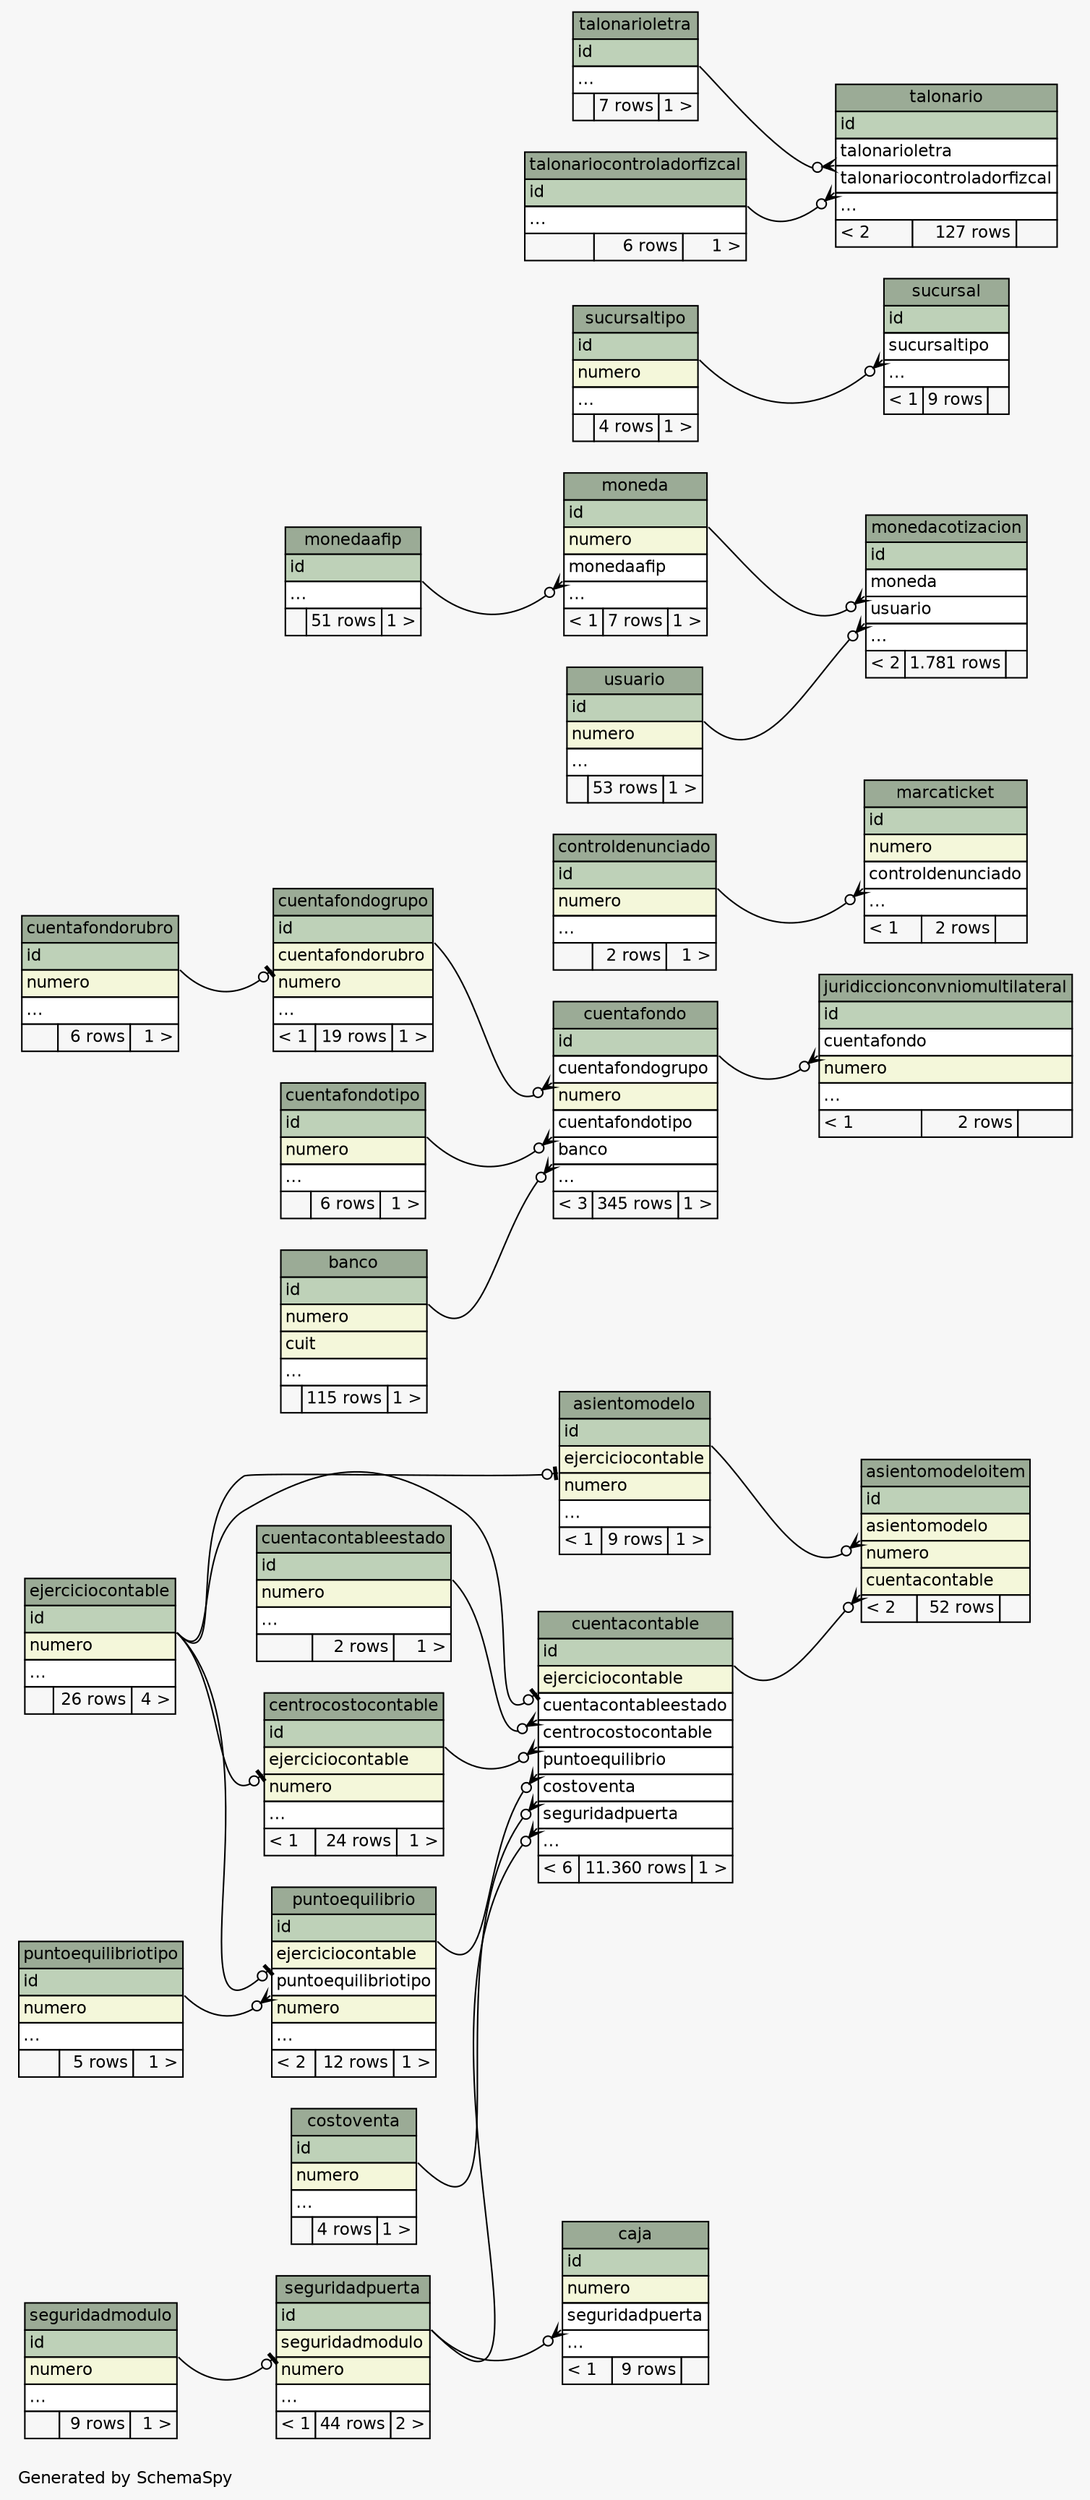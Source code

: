 // dot 2.2.1 on Windows 10 10.0
// SchemaSpy rev 590
digraph "compactRelationshipsDiagram" {
  graph [
    rankdir="RL"
    bgcolor="#f7f7f7"
    label="\nGenerated by SchemaSpy"
    labeljust="l"
    nodesep="0.18"
    ranksep="0.46"
    fontname="Helvetica"
    fontsize="11"
  ];
  node [
    fontname="Helvetica"
    fontsize="11"
    shape="plaintext"
  ];
  edge [
    arrowsize="0.8"
  ];
  "asientomodelo" [
    label=<
    <TABLE BORDER="0" CELLBORDER="1" CELLSPACING="0" BGCOLOR="#ffffff">
      <TR><TD COLSPAN="3" BGCOLOR="#9bab96" ALIGN="CENTER">asientomodelo</TD></TR>
      <TR><TD PORT="id" COLSPAN="3" BGCOLOR="#bed1b8" ALIGN="LEFT">id</TD></TR>
      <TR><TD PORT="ejerciciocontable" COLSPAN="3" BGCOLOR="#f4f7da" ALIGN="LEFT">ejerciciocontable</TD></TR>
      <TR><TD PORT="numero" COLSPAN="3" BGCOLOR="#f4f7da" ALIGN="LEFT">numero</TD></TR>
      <TR><TD PORT="elipses" COLSPAN="3" ALIGN="LEFT">...</TD></TR>
      <TR><TD ALIGN="LEFT" BGCOLOR="#f7f7f7">&lt; 1</TD><TD ALIGN="RIGHT" BGCOLOR="#f7f7f7">9 rows</TD><TD ALIGN="RIGHT" BGCOLOR="#f7f7f7">1 &gt;</TD></TR>
    </TABLE>>
    URL="tables/asientomodelo.html"
    tooltip="asientomodelo"
  ];
  "asientomodeloitem" [
    label=<
    <TABLE BORDER="0" CELLBORDER="1" CELLSPACING="0" BGCOLOR="#ffffff">
      <TR><TD COLSPAN="3" BGCOLOR="#9bab96" ALIGN="CENTER">asientomodeloitem</TD></TR>
      <TR><TD PORT="id" COLSPAN="3" BGCOLOR="#bed1b8" ALIGN="LEFT">id</TD></TR>
      <TR><TD PORT="asientomodelo" COLSPAN="3" BGCOLOR="#f4f7da" ALIGN="LEFT">asientomodelo</TD></TR>
      <TR><TD PORT="numero" COLSPAN="3" BGCOLOR="#f4f7da" ALIGN="LEFT">numero</TD></TR>
      <TR><TD PORT="cuentacontable" COLSPAN="3" BGCOLOR="#f4f7da" ALIGN="LEFT">cuentacontable</TD></TR>
      <TR><TD ALIGN="LEFT" BGCOLOR="#f7f7f7">&lt; 2</TD><TD ALIGN="RIGHT" BGCOLOR="#f7f7f7">52 rows</TD><TD ALIGN="RIGHT" BGCOLOR="#f7f7f7">  </TD></TR>
    </TABLE>>
    URL="tables/asientomodeloitem.html"
    tooltip="asientomodeloitem"
  ];
  "banco" [
    label=<
    <TABLE BORDER="0" CELLBORDER="1" CELLSPACING="0" BGCOLOR="#ffffff">
      <TR><TD COLSPAN="3" BGCOLOR="#9bab96" ALIGN="CENTER">banco</TD></TR>
      <TR><TD PORT="id" COLSPAN="3" BGCOLOR="#bed1b8" ALIGN="LEFT">id</TD></TR>
      <TR><TD PORT="numero" COLSPAN="3" BGCOLOR="#f4f7da" ALIGN="LEFT">numero</TD></TR>
      <TR><TD PORT="cuit" COLSPAN="3" BGCOLOR="#f4f7da" ALIGN="LEFT">cuit</TD></TR>
      <TR><TD PORT="elipses" COLSPAN="3" ALIGN="LEFT">...</TD></TR>
      <TR><TD ALIGN="LEFT" BGCOLOR="#f7f7f7">  </TD><TD ALIGN="RIGHT" BGCOLOR="#f7f7f7">115 rows</TD><TD ALIGN="RIGHT" BGCOLOR="#f7f7f7">1 &gt;</TD></TR>
    </TABLE>>
    URL="tables/banco.html"
    tooltip="banco"
  ];
  "caja" [
    label=<
    <TABLE BORDER="0" CELLBORDER="1" CELLSPACING="0" BGCOLOR="#ffffff">
      <TR><TD COLSPAN="3" BGCOLOR="#9bab96" ALIGN="CENTER">caja</TD></TR>
      <TR><TD PORT="id" COLSPAN="3" BGCOLOR="#bed1b8" ALIGN="LEFT">id</TD></TR>
      <TR><TD PORT="numero" COLSPAN="3" BGCOLOR="#f4f7da" ALIGN="LEFT">numero</TD></TR>
      <TR><TD PORT="seguridadpuerta" COLSPAN="3" ALIGN="LEFT">seguridadpuerta</TD></TR>
      <TR><TD PORT="elipses" COLSPAN="3" ALIGN="LEFT">...</TD></TR>
      <TR><TD ALIGN="LEFT" BGCOLOR="#f7f7f7">&lt; 1</TD><TD ALIGN="RIGHT" BGCOLOR="#f7f7f7">9 rows</TD><TD ALIGN="RIGHT" BGCOLOR="#f7f7f7">  </TD></TR>
    </TABLE>>
    URL="tables/caja.html"
    tooltip="caja"
  ];
  "centrocostocontable" [
    label=<
    <TABLE BORDER="0" CELLBORDER="1" CELLSPACING="0" BGCOLOR="#ffffff">
      <TR><TD COLSPAN="3" BGCOLOR="#9bab96" ALIGN="CENTER">centrocostocontable</TD></TR>
      <TR><TD PORT="id" COLSPAN="3" BGCOLOR="#bed1b8" ALIGN="LEFT">id</TD></TR>
      <TR><TD PORT="ejerciciocontable" COLSPAN="3" BGCOLOR="#f4f7da" ALIGN="LEFT">ejerciciocontable</TD></TR>
      <TR><TD PORT="numero" COLSPAN="3" BGCOLOR="#f4f7da" ALIGN="LEFT">numero</TD></TR>
      <TR><TD PORT="elipses" COLSPAN="3" ALIGN="LEFT">...</TD></TR>
      <TR><TD ALIGN="LEFT" BGCOLOR="#f7f7f7">&lt; 1</TD><TD ALIGN="RIGHT" BGCOLOR="#f7f7f7">24 rows</TD><TD ALIGN="RIGHT" BGCOLOR="#f7f7f7">1 &gt;</TD></TR>
    </TABLE>>
    URL="tables/centrocostocontable.html"
    tooltip="centrocostocontable"
  ];
  "controldenunciado" [
    label=<
    <TABLE BORDER="0" CELLBORDER="1" CELLSPACING="0" BGCOLOR="#ffffff">
      <TR><TD COLSPAN="3" BGCOLOR="#9bab96" ALIGN="CENTER">controldenunciado</TD></TR>
      <TR><TD PORT="id" COLSPAN="3" BGCOLOR="#bed1b8" ALIGN="LEFT">id</TD></TR>
      <TR><TD PORT="numero" COLSPAN="3" BGCOLOR="#f4f7da" ALIGN="LEFT">numero</TD></TR>
      <TR><TD PORT="elipses" COLSPAN="3" ALIGN="LEFT">...</TD></TR>
      <TR><TD ALIGN="LEFT" BGCOLOR="#f7f7f7">  </TD><TD ALIGN="RIGHT" BGCOLOR="#f7f7f7">2 rows</TD><TD ALIGN="RIGHT" BGCOLOR="#f7f7f7">1 &gt;</TD></TR>
    </TABLE>>
    URL="tables/controldenunciado.html"
    tooltip="controldenunciado"
  ];
  "costoventa" [
    label=<
    <TABLE BORDER="0" CELLBORDER="1" CELLSPACING="0" BGCOLOR="#ffffff">
      <TR><TD COLSPAN="3" BGCOLOR="#9bab96" ALIGN="CENTER">costoventa</TD></TR>
      <TR><TD PORT="id" COLSPAN="3" BGCOLOR="#bed1b8" ALIGN="LEFT">id</TD></TR>
      <TR><TD PORT="numero" COLSPAN="3" BGCOLOR="#f4f7da" ALIGN="LEFT">numero</TD></TR>
      <TR><TD PORT="elipses" COLSPAN="3" ALIGN="LEFT">...</TD></TR>
      <TR><TD ALIGN="LEFT" BGCOLOR="#f7f7f7">  </TD><TD ALIGN="RIGHT" BGCOLOR="#f7f7f7">4 rows</TD><TD ALIGN="RIGHT" BGCOLOR="#f7f7f7">1 &gt;</TD></TR>
    </TABLE>>
    URL="tables/costoventa.html"
    tooltip="costoventa"
  ];
  "cuentacontable" [
    label=<
    <TABLE BORDER="0" CELLBORDER="1" CELLSPACING="0" BGCOLOR="#ffffff">
      <TR><TD COLSPAN="3" BGCOLOR="#9bab96" ALIGN="CENTER">cuentacontable</TD></TR>
      <TR><TD PORT="id" COLSPAN="3" BGCOLOR="#bed1b8" ALIGN="LEFT">id</TD></TR>
      <TR><TD PORT="ejerciciocontable" COLSPAN="3" BGCOLOR="#f4f7da" ALIGN="LEFT">ejerciciocontable</TD></TR>
      <TR><TD PORT="cuentacontableestado" COLSPAN="3" ALIGN="LEFT">cuentacontableestado</TD></TR>
      <TR><TD PORT="centrocostocontable" COLSPAN="3" ALIGN="LEFT">centrocostocontable</TD></TR>
      <TR><TD PORT="puntoequilibrio" COLSPAN="3" ALIGN="LEFT">puntoequilibrio</TD></TR>
      <TR><TD PORT="costoventa" COLSPAN="3" ALIGN="LEFT">costoventa</TD></TR>
      <TR><TD PORT="seguridadpuerta" COLSPAN="3" ALIGN="LEFT">seguridadpuerta</TD></TR>
      <TR><TD PORT="elipses" COLSPAN="3" ALIGN="LEFT">...</TD></TR>
      <TR><TD ALIGN="LEFT" BGCOLOR="#f7f7f7">&lt; 6</TD><TD ALIGN="RIGHT" BGCOLOR="#f7f7f7">11.360 rows</TD><TD ALIGN="RIGHT" BGCOLOR="#f7f7f7">1 &gt;</TD></TR>
    </TABLE>>
    URL="tables/cuentacontable.html"
    tooltip="cuentacontable"
  ];
  "cuentacontableestado" [
    label=<
    <TABLE BORDER="0" CELLBORDER="1" CELLSPACING="0" BGCOLOR="#ffffff">
      <TR><TD COLSPAN="3" BGCOLOR="#9bab96" ALIGN="CENTER">cuentacontableestado</TD></TR>
      <TR><TD PORT="id" COLSPAN="3" BGCOLOR="#bed1b8" ALIGN="LEFT">id</TD></TR>
      <TR><TD PORT="numero" COLSPAN="3" BGCOLOR="#f4f7da" ALIGN="LEFT">numero</TD></TR>
      <TR><TD PORT="elipses" COLSPAN="3" ALIGN="LEFT">...</TD></TR>
      <TR><TD ALIGN="LEFT" BGCOLOR="#f7f7f7">  </TD><TD ALIGN="RIGHT" BGCOLOR="#f7f7f7">2 rows</TD><TD ALIGN="RIGHT" BGCOLOR="#f7f7f7">1 &gt;</TD></TR>
    </TABLE>>
    URL="tables/cuentacontableestado.html"
    tooltip="cuentacontableestado"
  ];
  "cuentafondo" [
    label=<
    <TABLE BORDER="0" CELLBORDER="1" CELLSPACING="0" BGCOLOR="#ffffff">
      <TR><TD COLSPAN="3" BGCOLOR="#9bab96" ALIGN="CENTER">cuentafondo</TD></TR>
      <TR><TD PORT="id" COLSPAN="3" BGCOLOR="#bed1b8" ALIGN="LEFT">id</TD></TR>
      <TR><TD PORT="cuentafondogrupo" COLSPAN="3" ALIGN="LEFT">cuentafondogrupo</TD></TR>
      <TR><TD PORT="numero" COLSPAN="3" BGCOLOR="#f4f7da" ALIGN="LEFT">numero</TD></TR>
      <TR><TD PORT="cuentafondotipo" COLSPAN="3" ALIGN="LEFT">cuentafondotipo</TD></TR>
      <TR><TD PORT="banco" COLSPAN="3" ALIGN="LEFT">banco</TD></TR>
      <TR><TD PORT="elipses" COLSPAN="3" ALIGN="LEFT">...</TD></TR>
      <TR><TD ALIGN="LEFT" BGCOLOR="#f7f7f7">&lt; 3</TD><TD ALIGN="RIGHT" BGCOLOR="#f7f7f7">345 rows</TD><TD ALIGN="RIGHT" BGCOLOR="#f7f7f7">1 &gt;</TD></TR>
    </TABLE>>
    URL="tables/cuentafondo.html"
    tooltip="cuentafondo"
  ];
  "cuentafondogrupo" [
    label=<
    <TABLE BORDER="0" CELLBORDER="1" CELLSPACING="0" BGCOLOR="#ffffff">
      <TR><TD COLSPAN="3" BGCOLOR="#9bab96" ALIGN="CENTER">cuentafondogrupo</TD></TR>
      <TR><TD PORT="id" COLSPAN="3" BGCOLOR="#bed1b8" ALIGN="LEFT">id</TD></TR>
      <TR><TD PORT="cuentafondorubro" COLSPAN="3" BGCOLOR="#f4f7da" ALIGN="LEFT">cuentafondorubro</TD></TR>
      <TR><TD PORT="numero" COLSPAN="3" BGCOLOR="#f4f7da" ALIGN="LEFT">numero</TD></TR>
      <TR><TD PORT="elipses" COLSPAN="3" ALIGN="LEFT">...</TD></TR>
      <TR><TD ALIGN="LEFT" BGCOLOR="#f7f7f7">&lt; 1</TD><TD ALIGN="RIGHT" BGCOLOR="#f7f7f7">19 rows</TD><TD ALIGN="RIGHT" BGCOLOR="#f7f7f7">1 &gt;</TD></TR>
    </TABLE>>
    URL="tables/cuentafondogrupo.html"
    tooltip="cuentafondogrupo"
  ];
  "cuentafondorubro" [
    label=<
    <TABLE BORDER="0" CELLBORDER="1" CELLSPACING="0" BGCOLOR="#ffffff">
      <TR><TD COLSPAN="3" BGCOLOR="#9bab96" ALIGN="CENTER">cuentafondorubro</TD></TR>
      <TR><TD PORT="id" COLSPAN="3" BGCOLOR="#bed1b8" ALIGN="LEFT">id</TD></TR>
      <TR><TD PORT="numero" COLSPAN="3" BGCOLOR="#f4f7da" ALIGN="LEFT">numero</TD></TR>
      <TR><TD PORT="elipses" COLSPAN="3" ALIGN="LEFT">...</TD></TR>
      <TR><TD ALIGN="LEFT" BGCOLOR="#f7f7f7">  </TD><TD ALIGN="RIGHT" BGCOLOR="#f7f7f7">6 rows</TD><TD ALIGN="RIGHT" BGCOLOR="#f7f7f7">1 &gt;</TD></TR>
    </TABLE>>
    URL="tables/cuentafondorubro.html"
    tooltip="cuentafondorubro"
  ];
  "cuentafondotipo" [
    label=<
    <TABLE BORDER="0" CELLBORDER="1" CELLSPACING="0" BGCOLOR="#ffffff">
      <TR><TD COLSPAN="3" BGCOLOR="#9bab96" ALIGN="CENTER">cuentafondotipo</TD></TR>
      <TR><TD PORT="id" COLSPAN="3" BGCOLOR="#bed1b8" ALIGN="LEFT">id</TD></TR>
      <TR><TD PORT="numero" COLSPAN="3" BGCOLOR="#f4f7da" ALIGN="LEFT">numero</TD></TR>
      <TR><TD PORT="elipses" COLSPAN="3" ALIGN="LEFT">...</TD></TR>
      <TR><TD ALIGN="LEFT" BGCOLOR="#f7f7f7">  </TD><TD ALIGN="RIGHT" BGCOLOR="#f7f7f7">6 rows</TD><TD ALIGN="RIGHT" BGCOLOR="#f7f7f7">1 &gt;</TD></TR>
    </TABLE>>
    URL="tables/cuentafondotipo.html"
    tooltip="cuentafondotipo"
  ];
  "ejerciciocontable" [
    label=<
    <TABLE BORDER="0" CELLBORDER="1" CELLSPACING="0" BGCOLOR="#ffffff">
      <TR><TD COLSPAN="3" BGCOLOR="#9bab96" ALIGN="CENTER">ejerciciocontable</TD></TR>
      <TR><TD PORT="id" COLSPAN="3" BGCOLOR="#bed1b8" ALIGN="LEFT">id</TD></TR>
      <TR><TD PORT="numero" COLSPAN="3" BGCOLOR="#f4f7da" ALIGN="LEFT">numero</TD></TR>
      <TR><TD PORT="elipses" COLSPAN="3" ALIGN="LEFT">...</TD></TR>
      <TR><TD ALIGN="LEFT" BGCOLOR="#f7f7f7">  </TD><TD ALIGN="RIGHT" BGCOLOR="#f7f7f7">26 rows</TD><TD ALIGN="RIGHT" BGCOLOR="#f7f7f7">4 &gt;</TD></TR>
    </TABLE>>
    URL="tables/ejerciciocontable.html"
    tooltip="ejerciciocontable"
  ];
  "juridiccionconvniomultilateral" [
    label=<
    <TABLE BORDER="0" CELLBORDER="1" CELLSPACING="0" BGCOLOR="#ffffff">
      <TR><TD COLSPAN="3" BGCOLOR="#9bab96" ALIGN="CENTER">juridiccionconvniomultilateral</TD></TR>
      <TR><TD PORT="id" COLSPAN="3" BGCOLOR="#bed1b8" ALIGN="LEFT">id</TD></TR>
      <TR><TD PORT="cuentafondo" COLSPAN="3" ALIGN="LEFT">cuentafondo</TD></TR>
      <TR><TD PORT="numero" COLSPAN="3" BGCOLOR="#f4f7da" ALIGN="LEFT">numero</TD></TR>
      <TR><TD PORT="elipses" COLSPAN="3" ALIGN="LEFT">...</TD></TR>
      <TR><TD ALIGN="LEFT" BGCOLOR="#f7f7f7">&lt; 1</TD><TD ALIGN="RIGHT" BGCOLOR="#f7f7f7">2 rows</TD><TD ALIGN="RIGHT" BGCOLOR="#f7f7f7">  </TD></TR>
    </TABLE>>
    URL="tables/juridiccionconvniomultilateral.html"
    tooltip="juridiccionconvniomultilateral"
  ];
  "marcaticket" [
    label=<
    <TABLE BORDER="0" CELLBORDER="1" CELLSPACING="0" BGCOLOR="#ffffff">
      <TR><TD COLSPAN="3" BGCOLOR="#9bab96" ALIGN="CENTER">marcaticket</TD></TR>
      <TR><TD PORT="id" COLSPAN="3" BGCOLOR="#bed1b8" ALIGN="LEFT">id</TD></TR>
      <TR><TD PORT="numero" COLSPAN="3" BGCOLOR="#f4f7da" ALIGN="LEFT">numero</TD></TR>
      <TR><TD PORT="controldenunciado" COLSPAN="3" ALIGN="LEFT">controldenunciado</TD></TR>
      <TR><TD PORT="elipses" COLSPAN="3" ALIGN="LEFT">...</TD></TR>
      <TR><TD ALIGN="LEFT" BGCOLOR="#f7f7f7">&lt; 1</TD><TD ALIGN="RIGHT" BGCOLOR="#f7f7f7">2 rows</TD><TD ALIGN="RIGHT" BGCOLOR="#f7f7f7">  </TD></TR>
    </TABLE>>
    URL="tables/marcaticket.html"
    tooltip="marcaticket"
  ];
  "moneda" [
    label=<
    <TABLE BORDER="0" CELLBORDER="1" CELLSPACING="0" BGCOLOR="#ffffff">
      <TR><TD COLSPAN="3" BGCOLOR="#9bab96" ALIGN="CENTER">moneda</TD></TR>
      <TR><TD PORT="id" COLSPAN="3" BGCOLOR="#bed1b8" ALIGN="LEFT">id</TD></TR>
      <TR><TD PORT="numero" COLSPAN="3" BGCOLOR="#f4f7da" ALIGN="LEFT">numero</TD></TR>
      <TR><TD PORT="monedaafip" COLSPAN="3" ALIGN="LEFT">monedaafip</TD></TR>
      <TR><TD PORT="elipses" COLSPAN="3" ALIGN="LEFT">...</TD></TR>
      <TR><TD ALIGN="LEFT" BGCOLOR="#f7f7f7">&lt; 1</TD><TD ALIGN="RIGHT" BGCOLOR="#f7f7f7">7 rows</TD><TD ALIGN="RIGHT" BGCOLOR="#f7f7f7">1 &gt;</TD></TR>
    </TABLE>>
    URL="tables/moneda.html"
    tooltip="moneda"
  ];
  "monedaafip" [
    label=<
    <TABLE BORDER="0" CELLBORDER="1" CELLSPACING="0" BGCOLOR="#ffffff">
      <TR><TD COLSPAN="3" BGCOLOR="#9bab96" ALIGN="CENTER">monedaafip</TD></TR>
      <TR><TD PORT="id" COLSPAN="3" BGCOLOR="#bed1b8" ALIGN="LEFT">id</TD></TR>
      <TR><TD PORT="elipses" COLSPAN="3" ALIGN="LEFT">...</TD></TR>
      <TR><TD ALIGN="LEFT" BGCOLOR="#f7f7f7">  </TD><TD ALIGN="RIGHT" BGCOLOR="#f7f7f7">51 rows</TD><TD ALIGN="RIGHT" BGCOLOR="#f7f7f7">1 &gt;</TD></TR>
    </TABLE>>
    URL="tables/monedaafip.html"
    tooltip="monedaafip"
  ];
  "monedacotizacion" [
    label=<
    <TABLE BORDER="0" CELLBORDER="1" CELLSPACING="0" BGCOLOR="#ffffff">
      <TR><TD COLSPAN="3" BGCOLOR="#9bab96" ALIGN="CENTER">monedacotizacion</TD></TR>
      <TR><TD PORT="id" COLSPAN="3" BGCOLOR="#bed1b8" ALIGN="LEFT">id</TD></TR>
      <TR><TD PORT="moneda" COLSPAN="3" ALIGN="LEFT">moneda</TD></TR>
      <TR><TD PORT="usuario" COLSPAN="3" ALIGN="LEFT">usuario</TD></TR>
      <TR><TD PORT="elipses" COLSPAN="3" ALIGN="LEFT">...</TD></TR>
      <TR><TD ALIGN="LEFT" BGCOLOR="#f7f7f7">&lt; 2</TD><TD ALIGN="RIGHT" BGCOLOR="#f7f7f7">1.781 rows</TD><TD ALIGN="RIGHT" BGCOLOR="#f7f7f7">  </TD></TR>
    </TABLE>>
    URL="tables/monedacotizacion.html"
    tooltip="monedacotizacion"
  ];
  "puntoequilibrio" [
    label=<
    <TABLE BORDER="0" CELLBORDER="1" CELLSPACING="0" BGCOLOR="#ffffff">
      <TR><TD COLSPAN="3" BGCOLOR="#9bab96" ALIGN="CENTER">puntoequilibrio</TD></TR>
      <TR><TD PORT="id" COLSPAN="3" BGCOLOR="#bed1b8" ALIGN="LEFT">id</TD></TR>
      <TR><TD PORT="ejerciciocontable" COLSPAN="3" BGCOLOR="#f4f7da" ALIGN="LEFT">ejerciciocontable</TD></TR>
      <TR><TD PORT="puntoequilibriotipo" COLSPAN="3" ALIGN="LEFT">puntoequilibriotipo</TD></TR>
      <TR><TD PORT="numero" COLSPAN="3" BGCOLOR="#f4f7da" ALIGN="LEFT">numero</TD></TR>
      <TR><TD PORT="elipses" COLSPAN="3" ALIGN="LEFT">...</TD></TR>
      <TR><TD ALIGN="LEFT" BGCOLOR="#f7f7f7">&lt; 2</TD><TD ALIGN="RIGHT" BGCOLOR="#f7f7f7">12 rows</TD><TD ALIGN="RIGHT" BGCOLOR="#f7f7f7">1 &gt;</TD></TR>
    </TABLE>>
    URL="tables/puntoequilibrio.html"
    tooltip="puntoequilibrio"
  ];
  "puntoequilibriotipo" [
    label=<
    <TABLE BORDER="0" CELLBORDER="1" CELLSPACING="0" BGCOLOR="#ffffff">
      <TR><TD COLSPAN="3" BGCOLOR="#9bab96" ALIGN="CENTER">puntoequilibriotipo</TD></TR>
      <TR><TD PORT="id" COLSPAN="3" BGCOLOR="#bed1b8" ALIGN="LEFT">id</TD></TR>
      <TR><TD PORT="numero" COLSPAN="3" BGCOLOR="#f4f7da" ALIGN="LEFT">numero</TD></TR>
      <TR><TD PORT="elipses" COLSPAN="3" ALIGN="LEFT">...</TD></TR>
      <TR><TD ALIGN="LEFT" BGCOLOR="#f7f7f7">  </TD><TD ALIGN="RIGHT" BGCOLOR="#f7f7f7">5 rows</TD><TD ALIGN="RIGHT" BGCOLOR="#f7f7f7">1 &gt;</TD></TR>
    </TABLE>>
    URL="tables/puntoequilibriotipo.html"
    tooltip="puntoequilibriotipo"
  ];
  "seguridadmodulo" [
    label=<
    <TABLE BORDER="0" CELLBORDER="1" CELLSPACING="0" BGCOLOR="#ffffff">
      <TR><TD COLSPAN="3" BGCOLOR="#9bab96" ALIGN="CENTER">seguridadmodulo</TD></TR>
      <TR><TD PORT="id" COLSPAN="3" BGCOLOR="#bed1b8" ALIGN="LEFT">id</TD></TR>
      <TR><TD PORT="numero" COLSPAN="3" BGCOLOR="#f4f7da" ALIGN="LEFT">numero</TD></TR>
      <TR><TD PORT="elipses" COLSPAN="3" ALIGN="LEFT">...</TD></TR>
      <TR><TD ALIGN="LEFT" BGCOLOR="#f7f7f7">  </TD><TD ALIGN="RIGHT" BGCOLOR="#f7f7f7">9 rows</TD><TD ALIGN="RIGHT" BGCOLOR="#f7f7f7">1 &gt;</TD></TR>
    </TABLE>>
    URL="tables/seguridadmodulo.html"
    tooltip="seguridadmodulo"
  ];
  "seguridadpuerta" [
    label=<
    <TABLE BORDER="0" CELLBORDER="1" CELLSPACING="0" BGCOLOR="#ffffff">
      <TR><TD COLSPAN="3" BGCOLOR="#9bab96" ALIGN="CENTER">seguridadpuerta</TD></TR>
      <TR><TD PORT="id" COLSPAN="3" BGCOLOR="#bed1b8" ALIGN="LEFT">id</TD></TR>
      <TR><TD PORT="seguridadmodulo" COLSPAN="3" BGCOLOR="#f4f7da" ALIGN="LEFT">seguridadmodulo</TD></TR>
      <TR><TD PORT="numero" COLSPAN="3" BGCOLOR="#f4f7da" ALIGN="LEFT">numero</TD></TR>
      <TR><TD PORT="elipses" COLSPAN="3" ALIGN="LEFT">...</TD></TR>
      <TR><TD ALIGN="LEFT" BGCOLOR="#f7f7f7">&lt; 1</TD><TD ALIGN="RIGHT" BGCOLOR="#f7f7f7">44 rows</TD><TD ALIGN="RIGHT" BGCOLOR="#f7f7f7">2 &gt;</TD></TR>
    </TABLE>>
    URL="tables/seguridadpuerta.html"
    tooltip="seguridadpuerta"
  ];
  "sucursal" [
    label=<
    <TABLE BORDER="0" CELLBORDER="1" CELLSPACING="0" BGCOLOR="#ffffff">
      <TR><TD COLSPAN="3" BGCOLOR="#9bab96" ALIGN="CENTER">sucursal</TD></TR>
      <TR><TD PORT="id" COLSPAN="3" BGCOLOR="#bed1b8" ALIGN="LEFT">id</TD></TR>
      <TR><TD PORT="sucursaltipo" COLSPAN="3" ALIGN="LEFT">sucursaltipo</TD></TR>
      <TR><TD PORT="elipses" COLSPAN="3" ALIGN="LEFT">...</TD></TR>
      <TR><TD ALIGN="LEFT" BGCOLOR="#f7f7f7">&lt; 1</TD><TD ALIGN="RIGHT" BGCOLOR="#f7f7f7">9 rows</TD><TD ALIGN="RIGHT" BGCOLOR="#f7f7f7">  </TD></TR>
    </TABLE>>
    URL="tables/sucursal.html"
    tooltip="sucursal"
  ];
  "sucursaltipo" [
    label=<
    <TABLE BORDER="0" CELLBORDER="1" CELLSPACING="0" BGCOLOR="#ffffff">
      <TR><TD COLSPAN="3" BGCOLOR="#9bab96" ALIGN="CENTER">sucursaltipo</TD></TR>
      <TR><TD PORT="id" COLSPAN="3" BGCOLOR="#bed1b8" ALIGN="LEFT">id</TD></TR>
      <TR><TD PORT="numero" COLSPAN="3" BGCOLOR="#f4f7da" ALIGN="LEFT">numero</TD></TR>
      <TR><TD PORT="elipses" COLSPAN="3" ALIGN="LEFT">...</TD></TR>
      <TR><TD ALIGN="LEFT" BGCOLOR="#f7f7f7">  </TD><TD ALIGN="RIGHT" BGCOLOR="#f7f7f7">4 rows</TD><TD ALIGN="RIGHT" BGCOLOR="#f7f7f7">1 &gt;</TD></TR>
    </TABLE>>
    URL="tables/sucursaltipo.html"
    tooltip="sucursaltipo"
  ];
  "talonario" [
    label=<
    <TABLE BORDER="0" CELLBORDER="1" CELLSPACING="0" BGCOLOR="#ffffff">
      <TR><TD COLSPAN="3" BGCOLOR="#9bab96" ALIGN="CENTER">talonario</TD></TR>
      <TR><TD PORT="id" COLSPAN="3" BGCOLOR="#bed1b8" ALIGN="LEFT">id</TD></TR>
      <TR><TD PORT="talonarioletra" COLSPAN="3" ALIGN="LEFT">talonarioletra</TD></TR>
      <TR><TD PORT="talonariocontroladorfizcal" COLSPAN="3" ALIGN="LEFT">talonariocontroladorfizcal</TD></TR>
      <TR><TD PORT="elipses" COLSPAN="3" ALIGN="LEFT">...</TD></TR>
      <TR><TD ALIGN="LEFT" BGCOLOR="#f7f7f7">&lt; 2</TD><TD ALIGN="RIGHT" BGCOLOR="#f7f7f7">127 rows</TD><TD ALIGN="RIGHT" BGCOLOR="#f7f7f7">  </TD></TR>
    </TABLE>>
    URL="tables/talonario.html"
    tooltip="talonario"
  ];
  "talonariocontroladorfizcal" [
    label=<
    <TABLE BORDER="0" CELLBORDER="1" CELLSPACING="0" BGCOLOR="#ffffff">
      <TR><TD COLSPAN="3" BGCOLOR="#9bab96" ALIGN="CENTER">talonariocontroladorfizcal</TD></TR>
      <TR><TD PORT="id" COLSPAN="3" BGCOLOR="#bed1b8" ALIGN="LEFT">id</TD></TR>
      <TR><TD PORT="elipses" COLSPAN="3" ALIGN="LEFT">...</TD></TR>
      <TR><TD ALIGN="LEFT" BGCOLOR="#f7f7f7">  </TD><TD ALIGN="RIGHT" BGCOLOR="#f7f7f7">6 rows</TD><TD ALIGN="RIGHT" BGCOLOR="#f7f7f7">1 &gt;</TD></TR>
    </TABLE>>
    URL="tables/talonariocontroladorfizcal.html"
    tooltip="talonariocontroladorfizcal"
  ];
  "talonarioletra" [
    label=<
    <TABLE BORDER="0" CELLBORDER="1" CELLSPACING="0" BGCOLOR="#ffffff">
      <TR><TD COLSPAN="3" BGCOLOR="#9bab96" ALIGN="CENTER">talonarioletra</TD></TR>
      <TR><TD PORT="id" COLSPAN="3" BGCOLOR="#bed1b8" ALIGN="LEFT">id</TD></TR>
      <TR><TD PORT="elipses" COLSPAN="3" ALIGN="LEFT">...</TD></TR>
      <TR><TD ALIGN="LEFT" BGCOLOR="#f7f7f7">  </TD><TD ALIGN="RIGHT" BGCOLOR="#f7f7f7">7 rows</TD><TD ALIGN="RIGHT" BGCOLOR="#f7f7f7">1 &gt;</TD></TR>
    </TABLE>>
    URL="tables/talonarioletra.html"
    tooltip="talonarioletra"
  ];
  "usuario" [
    label=<
    <TABLE BORDER="0" CELLBORDER="1" CELLSPACING="0" BGCOLOR="#ffffff">
      <TR><TD COLSPAN="3" BGCOLOR="#9bab96" ALIGN="CENTER">usuario</TD></TR>
      <TR><TD PORT="id" COLSPAN="3" BGCOLOR="#bed1b8" ALIGN="LEFT">id</TD></TR>
      <TR><TD PORT="numero" COLSPAN="3" BGCOLOR="#f4f7da" ALIGN="LEFT">numero</TD></TR>
      <TR><TD PORT="elipses" COLSPAN="3" ALIGN="LEFT">...</TD></TR>
      <TR><TD ALIGN="LEFT" BGCOLOR="#f7f7f7">  </TD><TD ALIGN="RIGHT" BGCOLOR="#f7f7f7">53 rows</TD><TD ALIGN="RIGHT" BGCOLOR="#f7f7f7">1 &gt;</TD></TR>
    </TABLE>>
    URL="tables/usuario.html"
    tooltip="usuario"
  ];
  "asientomodelo":"ejerciciocontable":sw -> "ejerciciocontable":"id":se [arrowhead=none dir=back arrowtail=teeodot];
  "asientomodeloitem":"asientomodelo":sw -> "asientomodelo":"id":se [arrowhead=none dir=back arrowtail=crowodot];
  "asientomodeloitem":"cuentacontable":sw -> "cuentacontable":"id":se [arrowhead=none dir=back arrowtail=crowodot];
  "caja":"seguridadpuerta":sw -> "seguridadpuerta":"id":se [arrowhead=none dir=back arrowtail=crowodot];
  "centrocostocontable":"ejerciciocontable":sw -> "ejerciciocontable":"id":se [arrowhead=none dir=back arrowtail=teeodot];
  "cuentacontable":"centrocostocontable":sw -> "centrocostocontable":"id":se [arrowhead=none dir=back arrowtail=crowodot];
  "cuentacontable":"costoventa":sw -> "costoventa":"id":se [arrowhead=none dir=back arrowtail=crowodot];
  "cuentacontable":"cuentacontableestado":sw -> "cuentacontableestado":"id":se [arrowhead=none dir=back arrowtail=crowodot];
  "cuentacontable":"ejerciciocontable":sw -> "ejerciciocontable":"id":se [arrowhead=none dir=back arrowtail=teeodot];
  "cuentacontable":"puntoequilibrio":sw -> "puntoequilibrio":"id":se [arrowhead=none dir=back arrowtail=crowodot];
  "cuentacontable":"seguridadpuerta":sw -> "seguridadpuerta":"id":se [arrowhead=none dir=back arrowtail=crowodot];
  "cuentafondo":"banco":sw -> "banco":"id":se [arrowhead=none dir=back arrowtail=crowodot];
  "cuentafondo":"cuentafondogrupo":sw -> "cuentafondogrupo":"id":se [arrowhead=none dir=back arrowtail=crowodot];
  "cuentafondo":"cuentafondotipo":sw -> "cuentafondotipo":"id":se [arrowhead=none dir=back arrowtail=crowodot];
  "cuentafondogrupo":"cuentafondorubro":sw -> "cuentafondorubro":"id":se [arrowhead=none dir=back arrowtail=teeodot];
  "juridiccionconvniomultilateral":"cuentafondo":sw -> "cuentafondo":"id":se [arrowhead=none dir=back arrowtail=crowodot];
  "marcaticket":"controldenunciado":sw -> "controldenunciado":"id":se [arrowhead=none dir=back arrowtail=crowodot];
  "moneda":"monedaafip":sw -> "monedaafip":"id":se [arrowhead=none dir=back arrowtail=crowodot];
  "monedacotizacion":"moneda":sw -> "moneda":"id":se [arrowhead=none dir=back arrowtail=crowodot];
  "monedacotizacion":"usuario":sw -> "usuario":"id":se [arrowhead=none dir=back arrowtail=crowodot];
  "puntoequilibrio":"ejerciciocontable":sw -> "ejerciciocontable":"id":se [arrowhead=none dir=back arrowtail=teeodot];
  "puntoequilibrio":"puntoequilibriotipo":sw -> "puntoequilibriotipo":"id":se [arrowhead=none dir=back arrowtail=crowodot];
  "seguridadpuerta":"seguridadmodulo":sw -> "seguridadmodulo":"id":se [arrowhead=none dir=back arrowtail=teeodot];
  "sucursal":"sucursaltipo":sw -> "sucursaltipo":"id":se [arrowhead=none dir=back arrowtail=crowodot];
  "talonario":"talonariocontroladorfizcal":sw -> "talonariocontroladorfizcal":"id":se [arrowhead=none dir=back arrowtail=crowodot];
  "talonario":"talonarioletra":sw -> "talonarioletra":"id":se [arrowhead=none dir=back arrowtail=crowodot];
}
